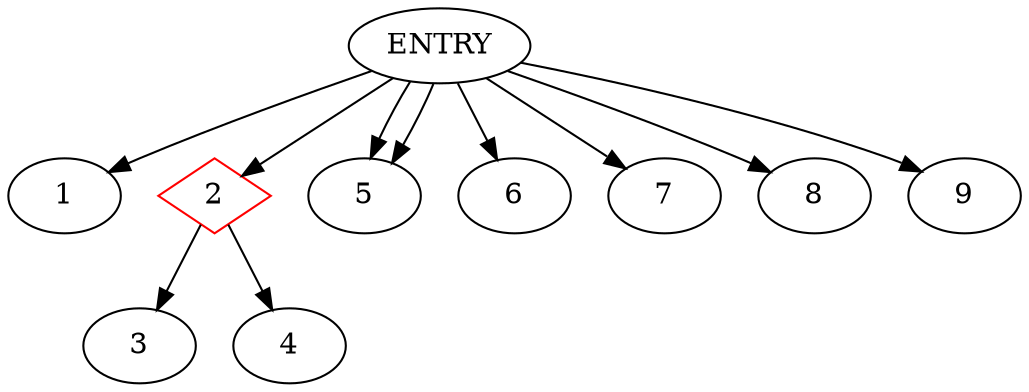 digraph CDG {
ENTRY -> 1
2 [shape=diamond, color=red]
ENTRY -> 2
2-> 3
2-> 4
ENTRY -> 5
ENTRY -> 5
ENTRY -> 6
ENTRY -> 7
ENTRY -> 8
ENTRY -> 9
}

